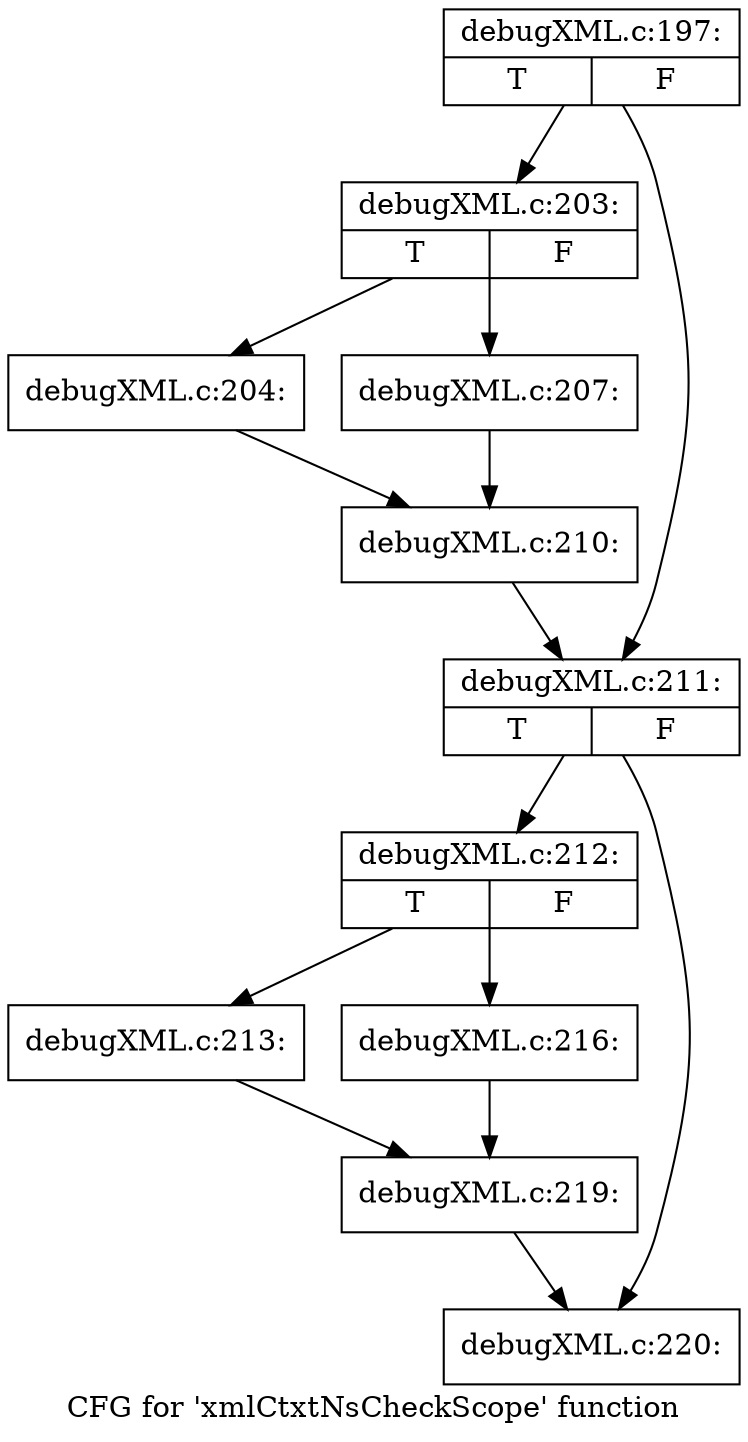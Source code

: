 digraph "CFG for 'xmlCtxtNsCheckScope' function" {
	label="CFG for 'xmlCtxtNsCheckScope' function";

	Node0x4ac65c0 [shape=record,label="{debugXML.c:197:|{<s0>T|<s1>F}}"];
	Node0x4ac65c0 -> Node0x4acc3c0;
	Node0x4ac65c0 -> Node0x4acc6f0;
	Node0x4acc3c0 [shape=record,label="{debugXML.c:203:|{<s0>T|<s1>F}}"];
	Node0x4acc3c0 -> Node0x4acc6a0;
	Node0x4acc3c0 -> Node0x4acca80;
	Node0x4acc6a0 [shape=record,label="{debugXML.c:204:}"];
	Node0x4acc6a0 -> Node0x4acca30;
	Node0x4acca80 [shape=record,label="{debugXML.c:207:}"];
	Node0x4acca80 -> Node0x4acca30;
	Node0x4acca30 [shape=record,label="{debugXML.c:210:}"];
	Node0x4acca30 -> Node0x4acc6f0;
	Node0x4acc6f0 [shape=record,label="{debugXML.c:211:|{<s0>T|<s1>F}}"];
	Node0x4acc6f0 -> Node0x4acd800;
	Node0x4acc6f0 -> Node0x4acd850;
	Node0x4acd800 [shape=record,label="{debugXML.c:212:|{<s0>T|<s1>F}}"];
	Node0x4acd800 -> Node0x4acdb40;
	Node0x4acd800 -> Node0x4acdbe0;
	Node0x4acdb40 [shape=record,label="{debugXML.c:213:}"];
	Node0x4acdb40 -> Node0x4acdb90;
	Node0x4acdbe0 [shape=record,label="{debugXML.c:216:}"];
	Node0x4acdbe0 -> Node0x4acdb90;
	Node0x4acdb90 [shape=record,label="{debugXML.c:219:}"];
	Node0x4acdb90 -> Node0x4acd850;
	Node0x4acd850 [shape=record,label="{debugXML.c:220:}"];
}
